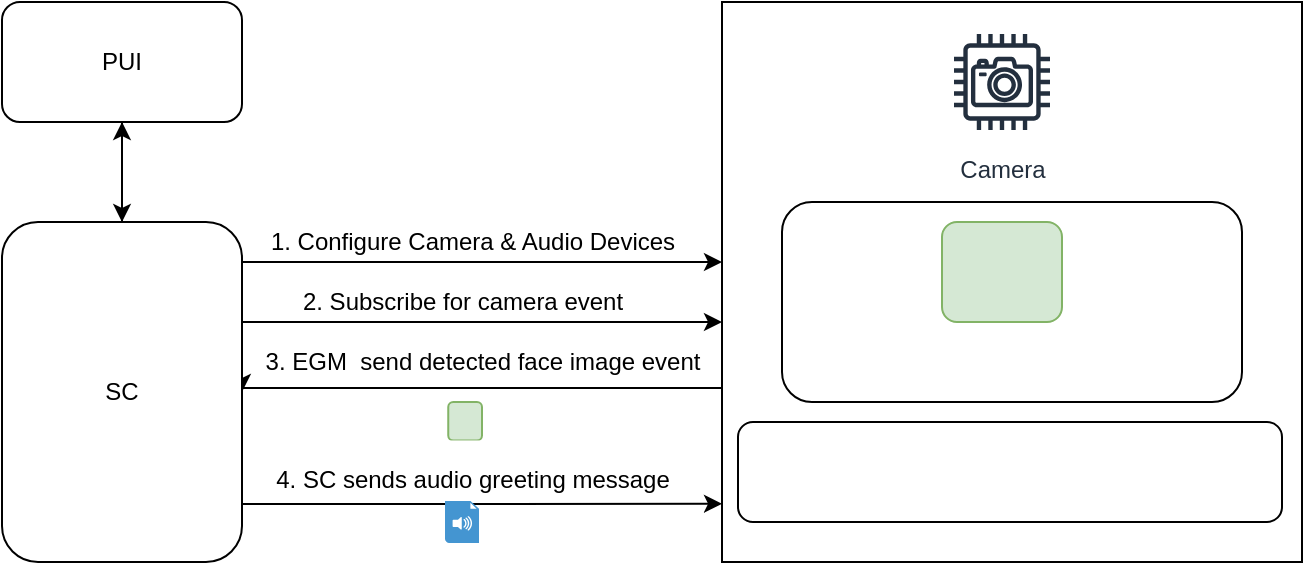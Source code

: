 <mxfile version="12.4.1" type="device" pages="1"><diagram id="HVOK5zqUuAFD-2dReORg" name="Page-1"><mxGraphModel dx="868" dy="488" grid="1" gridSize="10" guides="1" tooltips="1" connect="1" arrows="1" fold="1" page="1" pageScale="1" pageWidth="850" pageHeight="1100" math="0" shadow="0"><root><mxCell id="0"/><mxCell id="1" parent="0"/><mxCell id="BJD8isbRaGmYl54jWg7I-30" style="edgeStyle=orthogonalEdgeStyle;rounded=0;orthogonalLoop=1;jettySize=auto;html=1;entryX=1;entryY=0.5;entryDx=0;entryDy=0;" edge="1" parent="1" source="BJD8isbRaGmYl54jWg7I-1" target="BJD8isbRaGmYl54jWg7I-20"><mxGeometry relative="1" as="geometry"><Array as="points"><mxPoint x="450" y="233"/><mxPoint x="450" y="233"/></Array></mxGeometry></mxCell><mxCell id="BJD8isbRaGmYl54jWg7I-1" value="" style="rounded=0;whiteSpace=wrap;html=1;" vertex="1" parent="1"><mxGeometry x="510" y="40" width="290" height="280" as="geometry"/></mxCell><mxCell id="BJD8isbRaGmYl54jWg7I-2" value="Camera" style="outlineConnect=0;fontColor=#232F3E;gradientColor=none;strokeColor=#232F3E;fillColor=#ffffff;dashed=0;verticalLabelPosition=bottom;verticalAlign=top;align=center;html=1;fontSize=12;fontStyle=0;aspect=fixed;shape=mxgraph.aws4.resourceIcon;resIcon=mxgraph.aws4.camera;" vertex="1" parent="1"><mxGeometry x="620" y="50" width="60" height="60" as="geometry"/></mxCell><mxCell id="BJD8isbRaGmYl54jWg7I-5" value="" style="rounded=1;whiteSpace=wrap;html=1;" vertex="1" parent="1"><mxGeometry x="540" y="140" width="230" height="100" as="geometry"/></mxCell><mxCell id="BJD8isbRaGmYl54jWg7I-9" value="" style="rounded=1;whiteSpace=wrap;html=1;" vertex="1" parent="1"><mxGeometry x="518" y="250" width="272" height="50" as="geometry"/></mxCell><mxCell id="BJD8isbRaGmYl54jWg7I-8" value="" style="shape=image;html=1;verticalAlign=top;verticalLabelPosition=bottom;labelBackgroundColor=#ffffff;imageAspect=0;aspect=fixed;image=https://cdn3.iconfinder.com/data/icons/streamline-icon-set-free-pack/48/Streamline-51-128.png" vertex="1" parent="1"><mxGeometry x="530" y="251" width="48" height="48" as="geometry"/></mxCell><mxCell id="BJD8isbRaGmYl54jWg7I-10" value="" style="shape=image;html=1;verticalAlign=top;verticalLabelPosition=bottom;labelBackgroundColor=#ffffff;imageAspect=0;aspect=fixed;image=https://cdn3.iconfinder.com/data/icons/streamline-icon-set-free-pack/48/Streamline-51-128.png" vertex="1" parent="1"><mxGeometry x="730" y="252" width="48" height="48" as="geometry"/></mxCell><mxCell id="BJD8isbRaGmYl54jWg7I-11" value="" style="group" vertex="1" connectable="0" parent="1"><mxGeometry x="610" y="150" width="80" height="80" as="geometry"/></mxCell><mxCell id="BJD8isbRaGmYl54jWg7I-3" value="" style="rounded=1;whiteSpace=wrap;html=1;fillColor=#d5e8d4;strokeColor=#82b366;" vertex="1" parent="BJD8isbRaGmYl54jWg7I-11"><mxGeometry x="10" width="60" height="50" as="geometry"/></mxCell><mxCell id="BJD8isbRaGmYl54jWg7I-4" value="" style="shape=image;html=1;verticalAlign=top;verticalLabelPosition=bottom;labelBackgroundColor=#ffffff;imageAspect=0;aspect=fixed;image=https://cdn0.iconfinder.com/data/icons/elasto-online-store/26/00-ELASTOFONT-STORE-READY_user-128.png" vertex="1" parent="BJD8isbRaGmYl54jWg7I-11"><mxGeometry width="80" height="80" as="geometry"/></mxCell><mxCell id="BJD8isbRaGmYl54jWg7I-19" value="" style="group" vertex="1" connectable="0" parent="1"><mxGeometry x="367.5" y="240" width="45" height="31" as="geometry"/></mxCell><mxCell id="BJD8isbRaGmYl54jWg7I-18" value="" style="group" vertex="1" connectable="0" parent="BJD8isbRaGmYl54jWg7I-19"><mxGeometry width="45" height="31" as="geometry"/></mxCell><mxCell id="BJD8isbRaGmYl54jWg7I-17" value="" style="group;strokeColor=none;" vertex="1" connectable="0" parent="BJD8isbRaGmYl54jWg7I-18"><mxGeometry width="45" height="31" as="geometry"/></mxCell><mxCell id="BJD8isbRaGmYl54jWg7I-12" value="" style="group" vertex="1" connectable="0" parent="BJD8isbRaGmYl54jWg7I-17"><mxGeometry width="45" height="31" as="geometry"/></mxCell><mxCell id="BJD8isbRaGmYl54jWg7I-13" value="" style="rounded=1;whiteSpace=wrap;html=1;fillColor=#d5e8d4;strokeColor=#82b366;" vertex="1" parent="BJD8isbRaGmYl54jWg7I-12"><mxGeometry x="5.625" width="16.875" height="19.22" as="geometry"/></mxCell><mxCell id="BJD8isbRaGmYl54jWg7I-14" value="" style="shape=image;html=1;verticalAlign=top;verticalLabelPosition=bottom;labelBackgroundColor=#ffffff;imageAspect=0;aspect=fixed;image=https://cdn0.iconfinder.com/data/icons/elasto-online-store/26/00-ELASTOFONT-STORE-READY_user-128.png" vertex="1" parent="BJD8isbRaGmYl54jWg7I-12"><mxGeometry width="28.125" height="28.125" as="geometry"/></mxCell><mxCell id="BJD8isbRaGmYl54jWg7I-15" value="" style="rounded=0;whiteSpace=wrap;html=1;strokeColor=none;" vertex="1" parent="BJD8isbRaGmYl54jWg7I-17"><mxGeometry y="19.22" width="28.125" height="11.78" as="geometry"/></mxCell><mxCell id="BJD8isbRaGmYl54jWg7I-23" style="edgeStyle=orthogonalEdgeStyle;rounded=0;orthogonalLoop=1;jettySize=auto;html=1;entryX=0.5;entryY=1;entryDx=0;entryDy=0;" edge="1" parent="1" source="BJD8isbRaGmYl54jWg7I-20" target="BJD8isbRaGmYl54jWg7I-21"><mxGeometry relative="1" as="geometry"/></mxCell><mxCell id="BJD8isbRaGmYl54jWg7I-24" style="edgeStyle=orthogonalEdgeStyle;rounded=0;orthogonalLoop=1;jettySize=auto;html=1;" edge="1" parent="1" source="BJD8isbRaGmYl54jWg7I-20"><mxGeometry relative="1" as="geometry"><mxPoint x="510" y="170" as="targetPoint"/><Array as="points"><mxPoint x="507" y="170"/></Array></mxGeometry></mxCell><mxCell id="BJD8isbRaGmYl54jWg7I-26" style="edgeStyle=orthogonalEdgeStyle;rounded=0;orthogonalLoop=1;jettySize=auto;html=1;" edge="1" parent="1" source="BJD8isbRaGmYl54jWg7I-20"><mxGeometry relative="1" as="geometry"><mxPoint x="510" y="200" as="targetPoint"/><Array as="points"><mxPoint x="510" y="200"/></Array></mxGeometry></mxCell><mxCell id="BJD8isbRaGmYl54jWg7I-32" style="edgeStyle=orthogonalEdgeStyle;rounded=0;orthogonalLoop=1;jettySize=auto;html=1;entryX=0;entryY=0.896;entryDx=0;entryDy=0;entryPerimeter=0;" edge="1" parent="1" source="BJD8isbRaGmYl54jWg7I-20" target="BJD8isbRaGmYl54jWg7I-1"><mxGeometry relative="1" as="geometry"><Array as="points"><mxPoint x="350" y="291"/><mxPoint x="350" y="291"/></Array></mxGeometry></mxCell><mxCell id="BJD8isbRaGmYl54jWg7I-20" value="SC" style="rounded=1;whiteSpace=wrap;html=1;strokeColor=#000000;" vertex="1" parent="1"><mxGeometry x="150" y="150" width="120" height="170" as="geometry"/></mxCell><mxCell id="BJD8isbRaGmYl54jWg7I-22" style="edgeStyle=orthogonalEdgeStyle;rounded=0;orthogonalLoop=1;jettySize=auto;html=1;" edge="1" parent="1" source="BJD8isbRaGmYl54jWg7I-21" target="BJD8isbRaGmYl54jWg7I-20"><mxGeometry relative="1" as="geometry"/></mxCell><mxCell id="BJD8isbRaGmYl54jWg7I-21" value="PUI" style="rounded=1;whiteSpace=wrap;html=1;strokeColor=#000000;" vertex="1" parent="1"><mxGeometry x="150" y="40" width="120" height="60" as="geometry"/></mxCell><mxCell id="BJD8isbRaGmYl54jWg7I-25" value="1. Configure Camera &amp;amp; Audio Devices" style="text;html=1;align=center;verticalAlign=middle;resizable=0;points=[];;autosize=1;" vertex="1" parent="1"><mxGeometry x="275" y="150" width="220" height="20" as="geometry"/></mxCell><mxCell id="BJD8isbRaGmYl54jWg7I-27" value="2. Subscribe for camera event" style="text;html=1;align=center;verticalAlign=middle;resizable=0;points=[];;autosize=1;" vertex="1" parent="1"><mxGeometry x="290" y="180" width="180" height="20" as="geometry"/></mxCell><mxCell id="BJD8isbRaGmYl54jWg7I-31" value="3. EGM&amp;nbsp; send detected face image event" style="text;html=1;align=center;verticalAlign=middle;resizable=0;points=[];;autosize=1;" vertex="1" parent="1"><mxGeometry x="275" y="210" width="230" height="20" as="geometry"/></mxCell><mxCell id="BJD8isbRaGmYl54jWg7I-33" value="4. SC sends audio greeting message" style="text;html=1;align=center;verticalAlign=middle;resizable=0;points=[];;autosize=1;" vertex="1" parent="1"><mxGeometry x="280" y="269" width="210" height="20" as="geometry"/></mxCell><mxCell id="BJD8isbRaGmYl54jWg7I-34" value="" style="shadow=0;dashed=0;html=1;strokeColor=none;fillColor=#4495D1;labelPosition=center;verticalLabelPosition=bottom;verticalAlign=top;align=center;outlineConnect=0;shape=mxgraph.veeam.audio_file;" vertex="1" parent="1"><mxGeometry x="371.5" y="289.5" width="17" height="21" as="geometry"/></mxCell></root></mxGraphModel></diagram></mxfile>